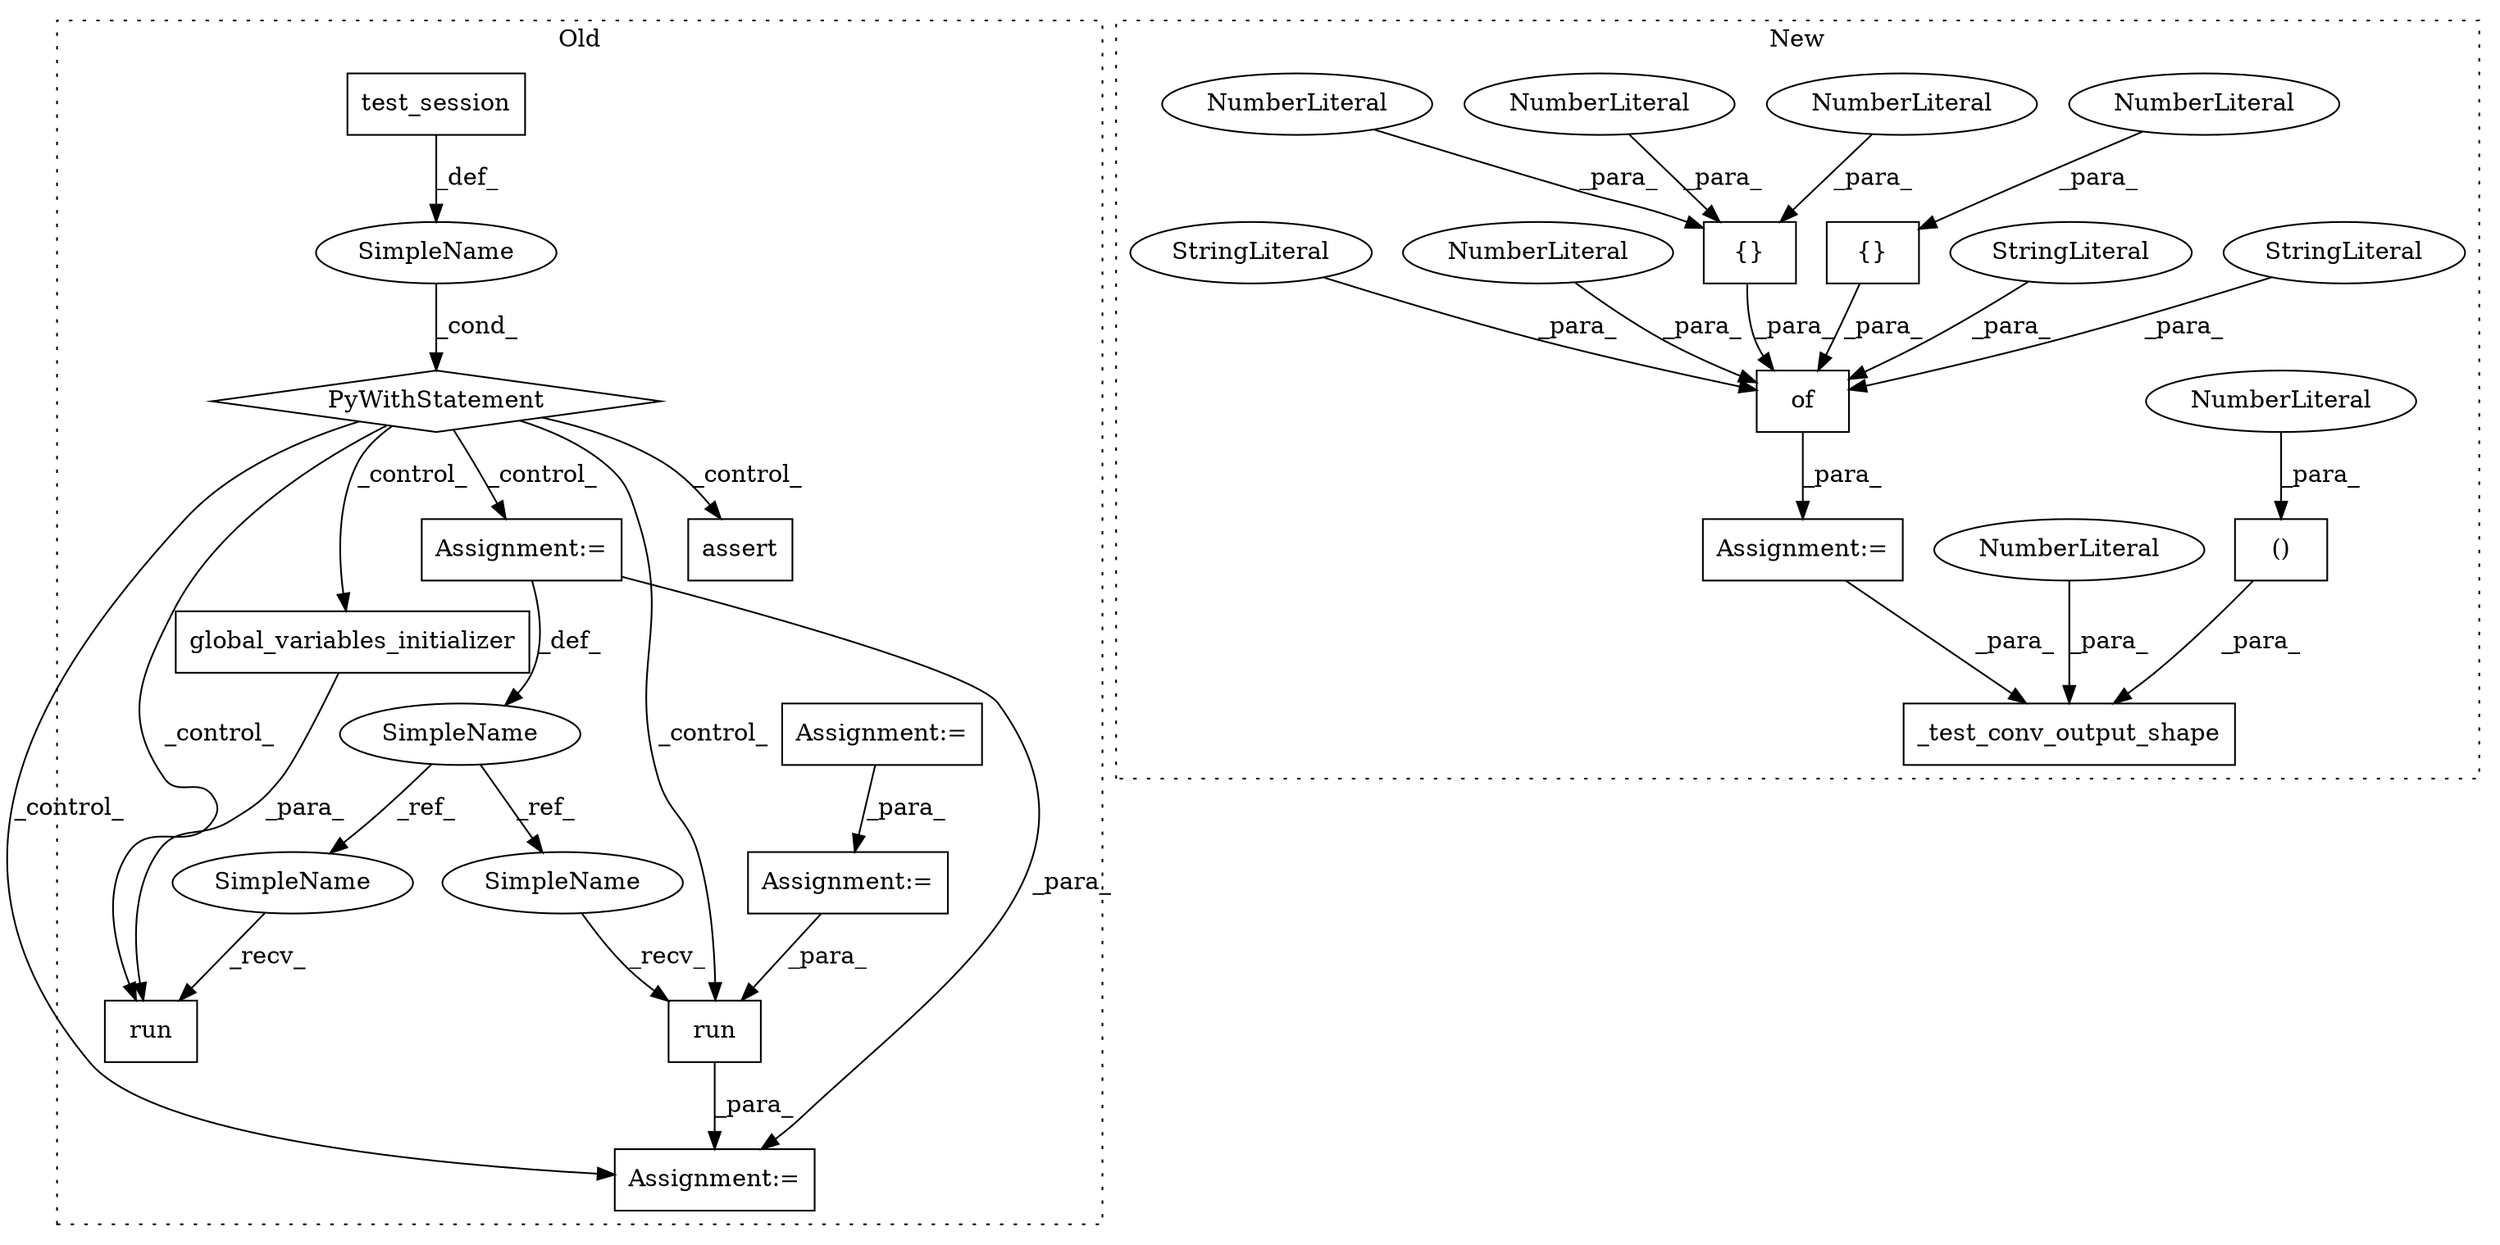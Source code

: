 digraph G {
subgraph cluster0 {
1 [label="run" a="32" s="1695,1740" l="4,1" shape="box"];
12 [label="SimpleName" a="42" s="" l="" shape="ellipse"];
13 [label="PyWithStatement" a="104" s="1635,1664" l="10,2" shape="diamond"];
14 [label="test_session" a="32" s="1650" l="14" shape="box"];
15 [label="run" a="32" s="1761,1776" l="4,1" shape="box"];
16 [label="global_variables_initializer" a="32" s="1710" l="30" shape="box"];
17 [label="assert" a="32" s="1790,1887" l="22,1" shape="box"];
20 [label="SimpleName" a="42" s="1678" l="4" shape="ellipse"];
21 [label="Assignment:=" a="7" s="1522" l="1" shape="box"];
22 [label="Assignment:=" a="7" s="1678" l="4" shape="box"];
23 [label="Assignment:=" a="7" s="1755" l="1" shape="box"];
24 [label="Assignment:=" a="7" s="1595" l="1" shape="box"];
29 [label="SimpleName" a="42" s="1690" l="4" shape="ellipse"];
30 [label="SimpleName" a="42" s="1756" l="4" shape="ellipse"];
label = "Old";
style="dotted";
}
subgraph cluster1 {
2 [label="_test_conv_output_shape" a="32" s="3640,3743" l="24,2" shape="box"];
3 [label="()" a="106" s="3683" l="60" shape="box"];
4 [label="NumberLiteral" a="34" s="3727" l="1" shape="ellipse"];
5 [label="NumberLiteral" a="34" s="3664" l="1" shape="ellipse"];
6 [label="{}" a="4" s="3604,3610" l="1,1" shape="box"];
7 [label="NumberLiteral" a="34" s="3607" l="1" shape="ellipse"];
8 [label="{}" a="4" s="3578,3584" l="1,1" shape="box"];
9 [label="NumberLiteral" a="34" s="3583" l="1" shape="ellipse"];
10 [label="NumberLiteral" a="34" s="3581" l="1" shape="ellipse"];
11 [label="NumberLiteral" a="34" s="3579" l="1" shape="ellipse"];
18 [label="of" a="32" s="3533,3628" l="3,1" shape="box"];
19 [label="NumberLiteral" a="34" s="3552" l="2" shape="ellipse"];
25 [label="StringLiteral" a="45" s="3586" l="8" shape="ellipse"];
26 [label="StringLiteral" a="45" s="3555" l="13" shape="ellipse"];
27 [label="Assignment:=" a="7" s="3528" l="1" shape="box"];
28 [label="StringLiteral" a="45" s="3536" l="15" shape="ellipse"];
label = "New";
style="dotted";
}
3 -> 2 [label="_para_"];
4 -> 3 [label="_para_"];
5 -> 2 [label="_para_"];
6 -> 18 [label="_para_"];
7 -> 6 [label="_para_"];
8 -> 18 [label="_para_"];
9 -> 8 [label="_para_"];
10 -> 8 [label="_para_"];
11 -> 8 [label="_para_"];
12 -> 13 [label="_cond_"];
13 -> 16 [label="_control_"];
13 -> 23 [label="_control_"];
13 -> 1 [label="_control_"];
13 -> 22 [label="_control_"];
13 -> 15 [label="_control_"];
13 -> 17 [label="_control_"];
14 -> 12 [label="_def_"];
15 -> 23 [label="_para_"];
16 -> 1 [label="_para_"];
18 -> 27 [label="_para_"];
19 -> 18 [label="_para_"];
20 -> 30 [label="_ref_"];
20 -> 29 [label="_ref_"];
21 -> 24 [label="_para_"];
22 -> 20 [label="_def_"];
22 -> 23 [label="_para_"];
24 -> 15 [label="_para_"];
25 -> 18 [label="_para_"];
26 -> 18 [label="_para_"];
27 -> 2 [label="_para_"];
28 -> 18 [label="_para_"];
29 -> 1 [label="_recv_"];
30 -> 15 [label="_recv_"];
}